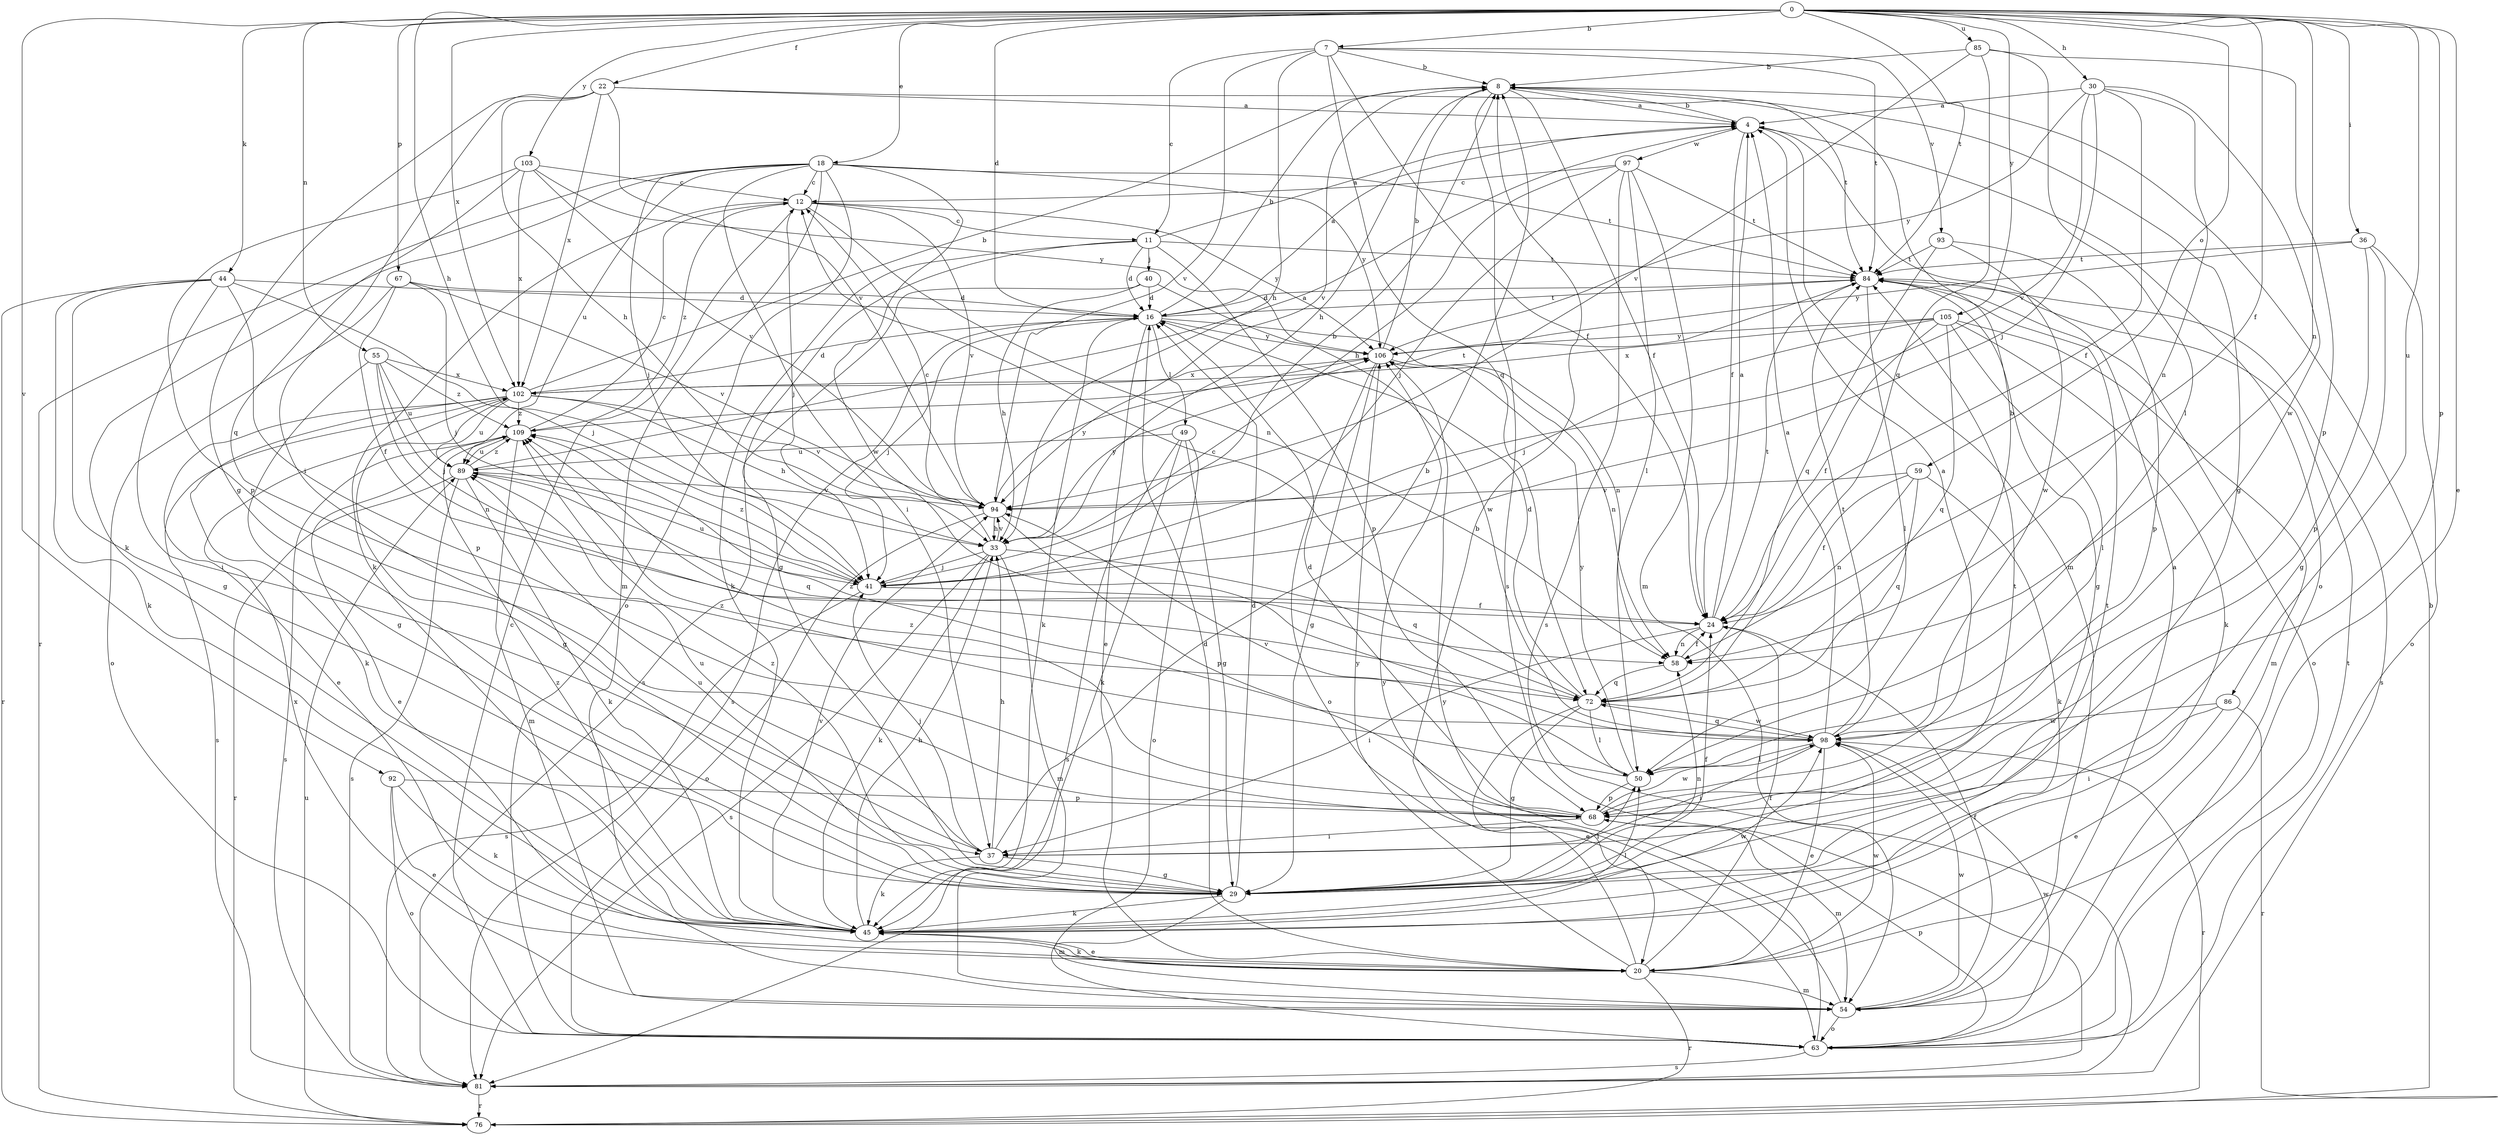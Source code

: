 strict digraph  {
0;
4;
7;
8;
11;
12;
16;
18;
20;
22;
24;
29;
30;
33;
36;
37;
40;
41;
44;
45;
49;
50;
54;
55;
58;
59;
63;
67;
68;
72;
76;
81;
84;
85;
86;
89;
92;
93;
94;
97;
98;
102;
103;
105;
106;
109;
0 -> 7  [label=b];
0 -> 16  [label=d];
0 -> 18  [label=e];
0 -> 20  [label=e];
0 -> 22  [label=f];
0 -> 24  [label=f];
0 -> 30  [label=h];
0 -> 33  [label=h];
0 -> 36  [label=i];
0 -> 44  [label=k];
0 -> 55  [label=n];
0 -> 58  [label=n];
0 -> 59  [label=o];
0 -> 67  [label=p];
0 -> 68  [label=p];
0 -> 84  [label=t];
0 -> 85  [label=u];
0 -> 86  [label=u];
0 -> 92  [label=v];
0 -> 102  [label=x];
0 -> 103  [label=y];
0 -> 105  [label=y];
4 -> 8  [label=b];
4 -> 24  [label=f];
4 -> 54  [label=m];
4 -> 63  [label=o];
4 -> 97  [label=w];
7 -> 8  [label=b];
7 -> 11  [label=c];
7 -> 24  [label=f];
7 -> 33  [label=h];
7 -> 72  [label=q];
7 -> 84  [label=t];
7 -> 93  [label=v];
7 -> 94  [label=v];
8 -> 4  [label=a];
8 -> 24  [label=f];
8 -> 29  [label=g];
8 -> 33  [label=h];
8 -> 81  [label=s];
8 -> 94  [label=v];
11 -> 4  [label=a];
11 -> 16  [label=d];
11 -> 29  [label=g];
11 -> 40  [label=j];
11 -> 45  [label=k];
11 -> 68  [label=p];
11 -> 84  [label=t];
12 -> 11  [label=c];
12 -> 41  [label=j];
12 -> 45  [label=k];
12 -> 58  [label=n];
12 -> 94  [label=v];
12 -> 106  [label=y];
12 -> 109  [label=z];
16 -> 4  [label=a];
16 -> 8  [label=b];
16 -> 20  [label=e];
16 -> 41  [label=j];
16 -> 45  [label=k];
16 -> 49  [label=l];
16 -> 58  [label=n];
16 -> 81  [label=s];
16 -> 84  [label=t];
16 -> 106  [label=y];
18 -> 12  [label=c];
18 -> 37  [label=i];
18 -> 41  [label=j];
18 -> 45  [label=k];
18 -> 54  [label=m];
18 -> 63  [label=o];
18 -> 76  [label=r];
18 -> 84  [label=t];
18 -> 89  [label=u];
18 -> 98  [label=w];
18 -> 106  [label=y];
20 -> 8  [label=b];
20 -> 16  [label=d];
20 -> 24  [label=f];
20 -> 45  [label=k];
20 -> 54  [label=m];
20 -> 76  [label=r];
20 -> 98  [label=w];
20 -> 106  [label=y];
22 -> 4  [label=a];
22 -> 29  [label=g];
22 -> 33  [label=h];
22 -> 37  [label=i];
22 -> 84  [label=t];
22 -> 94  [label=v];
22 -> 102  [label=x];
24 -> 4  [label=a];
24 -> 37  [label=i];
24 -> 58  [label=n];
24 -> 84  [label=t];
29 -> 16  [label=d];
29 -> 24  [label=f];
29 -> 45  [label=k];
29 -> 50  [label=l];
29 -> 54  [label=m];
29 -> 58  [label=n];
29 -> 84  [label=t];
29 -> 89  [label=u];
29 -> 109  [label=z];
30 -> 4  [label=a];
30 -> 24  [label=f];
30 -> 41  [label=j];
30 -> 58  [label=n];
30 -> 94  [label=v];
30 -> 98  [label=w];
30 -> 106  [label=y];
33 -> 12  [label=c];
33 -> 41  [label=j];
33 -> 45  [label=k];
33 -> 54  [label=m];
33 -> 72  [label=q];
33 -> 81  [label=s];
33 -> 94  [label=v];
33 -> 106  [label=y];
36 -> 29  [label=g];
36 -> 63  [label=o];
36 -> 68  [label=p];
36 -> 84  [label=t];
36 -> 106  [label=y];
37 -> 8  [label=b];
37 -> 29  [label=g];
37 -> 33  [label=h];
37 -> 41  [label=j];
37 -> 45  [label=k];
37 -> 89  [label=u];
40 -> 16  [label=d];
40 -> 33  [label=h];
40 -> 81  [label=s];
40 -> 98  [label=w];
41 -> 8  [label=b];
41 -> 24  [label=f];
41 -> 81  [label=s];
41 -> 89  [label=u];
41 -> 109  [label=z];
44 -> 16  [label=d];
44 -> 29  [label=g];
44 -> 37  [label=i];
44 -> 41  [label=j];
44 -> 45  [label=k];
44 -> 68  [label=p];
44 -> 76  [label=r];
45 -> 20  [label=e];
45 -> 33  [label=h];
45 -> 50  [label=l];
45 -> 84  [label=t];
45 -> 94  [label=v];
45 -> 98  [label=w];
45 -> 109  [label=z];
49 -> 29  [label=g];
49 -> 45  [label=k];
49 -> 63  [label=o];
49 -> 81  [label=s];
49 -> 89  [label=u];
50 -> 68  [label=p];
50 -> 94  [label=v];
50 -> 106  [label=y];
50 -> 109  [label=z];
54 -> 4  [label=a];
54 -> 24  [label=f];
54 -> 63  [label=o];
54 -> 98  [label=w];
54 -> 102  [label=x];
54 -> 106  [label=y];
55 -> 29  [label=g];
55 -> 41  [label=j];
55 -> 58  [label=n];
55 -> 89  [label=u];
55 -> 102  [label=x];
55 -> 109  [label=z];
58 -> 24  [label=f];
58 -> 72  [label=q];
59 -> 24  [label=f];
59 -> 45  [label=k];
59 -> 58  [label=n];
59 -> 72  [label=q];
59 -> 94  [label=v];
63 -> 12  [label=c];
63 -> 68  [label=p];
63 -> 81  [label=s];
63 -> 84  [label=t];
63 -> 98  [label=w];
63 -> 106  [label=y];
67 -> 16  [label=d];
67 -> 24  [label=f];
67 -> 41  [label=j];
67 -> 63  [label=o];
67 -> 94  [label=v];
68 -> 4  [label=a];
68 -> 16  [label=d];
68 -> 37  [label=i];
68 -> 54  [label=m];
68 -> 98  [label=w];
68 -> 109  [label=z];
72 -> 12  [label=c];
72 -> 16  [label=d];
72 -> 20  [label=e];
72 -> 29  [label=g];
72 -> 50  [label=l];
72 -> 98  [label=w];
76 -> 8  [label=b];
76 -> 89  [label=u];
81 -> 76  [label=r];
84 -> 16  [label=d];
84 -> 29  [label=g];
84 -> 50  [label=l];
84 -> 63  [label=o];
84 -> 81  [label=s];
85 -> 8  [label=b];
85 -> 50  [label=l];
85 -> 68  [label=p];
85 -> 72  [label=q];
85 -> 94  [label=v];
86 -> 20  [label=e];
86 -> 37  [label=i];
86 -> 76  [label=r];
86 -> 98  [label=w];
89 -> 4  [label=a];
89 -> 45  [label=k];
89 -> 72  [label=q];
89 -> 76  [label=r];
89 -> 81  [label=s];
89 -> 94  [label=v];
89 -> 109  [label=z];
92 -> 20  [label=e];
92 -> 45  [label=k];
92 -> 63  [label=o];
92 -> 68  [label=p];
93 -> 68  [label=p];
93 -> 72  [label=q];
93 -> 84  [label=t];
93 -> 98  [label=w];
94 -> 33  [label=h];
94 -> 63  [label=o];
94 -> 68  [label=p];
94 -> 106  [label=y];
97 -> 12  [label=c];
97 -> 33  [label=h];
97 -> 41  [label=j];
97 -> 50  [label=l];
97 -> 54  [label=m];
97 -> 81  [label=s];
97 -> 84  [label=t];
98 -> 4  [label=a];
98 -> 8  [label=b];
98 -> 20  [label=e];
98 -> 37  [label=i];
98 -> 50  [label=l];
98 -> 72  [label=q];
98 -> 76  [label=r];
98 -> 84  [label=t];
98 -> 109  [label=z];
102 -> 8  [label=b];
102 -> 16  [label=d];
102 -> 20  [label=e];
102 -> 29  [label=g];
102 -> 33  [label=h];
102 -> 45  [label=k];
102 -> 81  [label=s];
102 -> 89  [label=u];
102 -> 94  [label=v];
102 -> 109  [label=z];
103 -> 12  [label=c];
103 -> 68  [label=p];
103 -> 72  [label=q];
103 -> 94  [label=v];
103 -> 102  [label=x];
103 -> 106  [label=y];
105 -> 24  [label=f];
105 -> 41  [label=j];
105 -> 45  [label=k];
105 -> 50  [label=l];
105 -> 54  [label=m];
105 -> 72  [label=q];
105 -> 102  [label=x];
105 -> 106  [label=y];
106 -> 8  [label=b];
106 -> 29  [label=g];
106 -> 58  [label=n];
106 -> 63  [label=o];
106 -> 102  [label=x];
109 -> 12  [label=c];
109 -> 20  [label=e];
109 -> 54  [label=m];
109 -> 81  [label=s];
109 -> 84  [label=t];
109 -> 89  [label=u];
}
